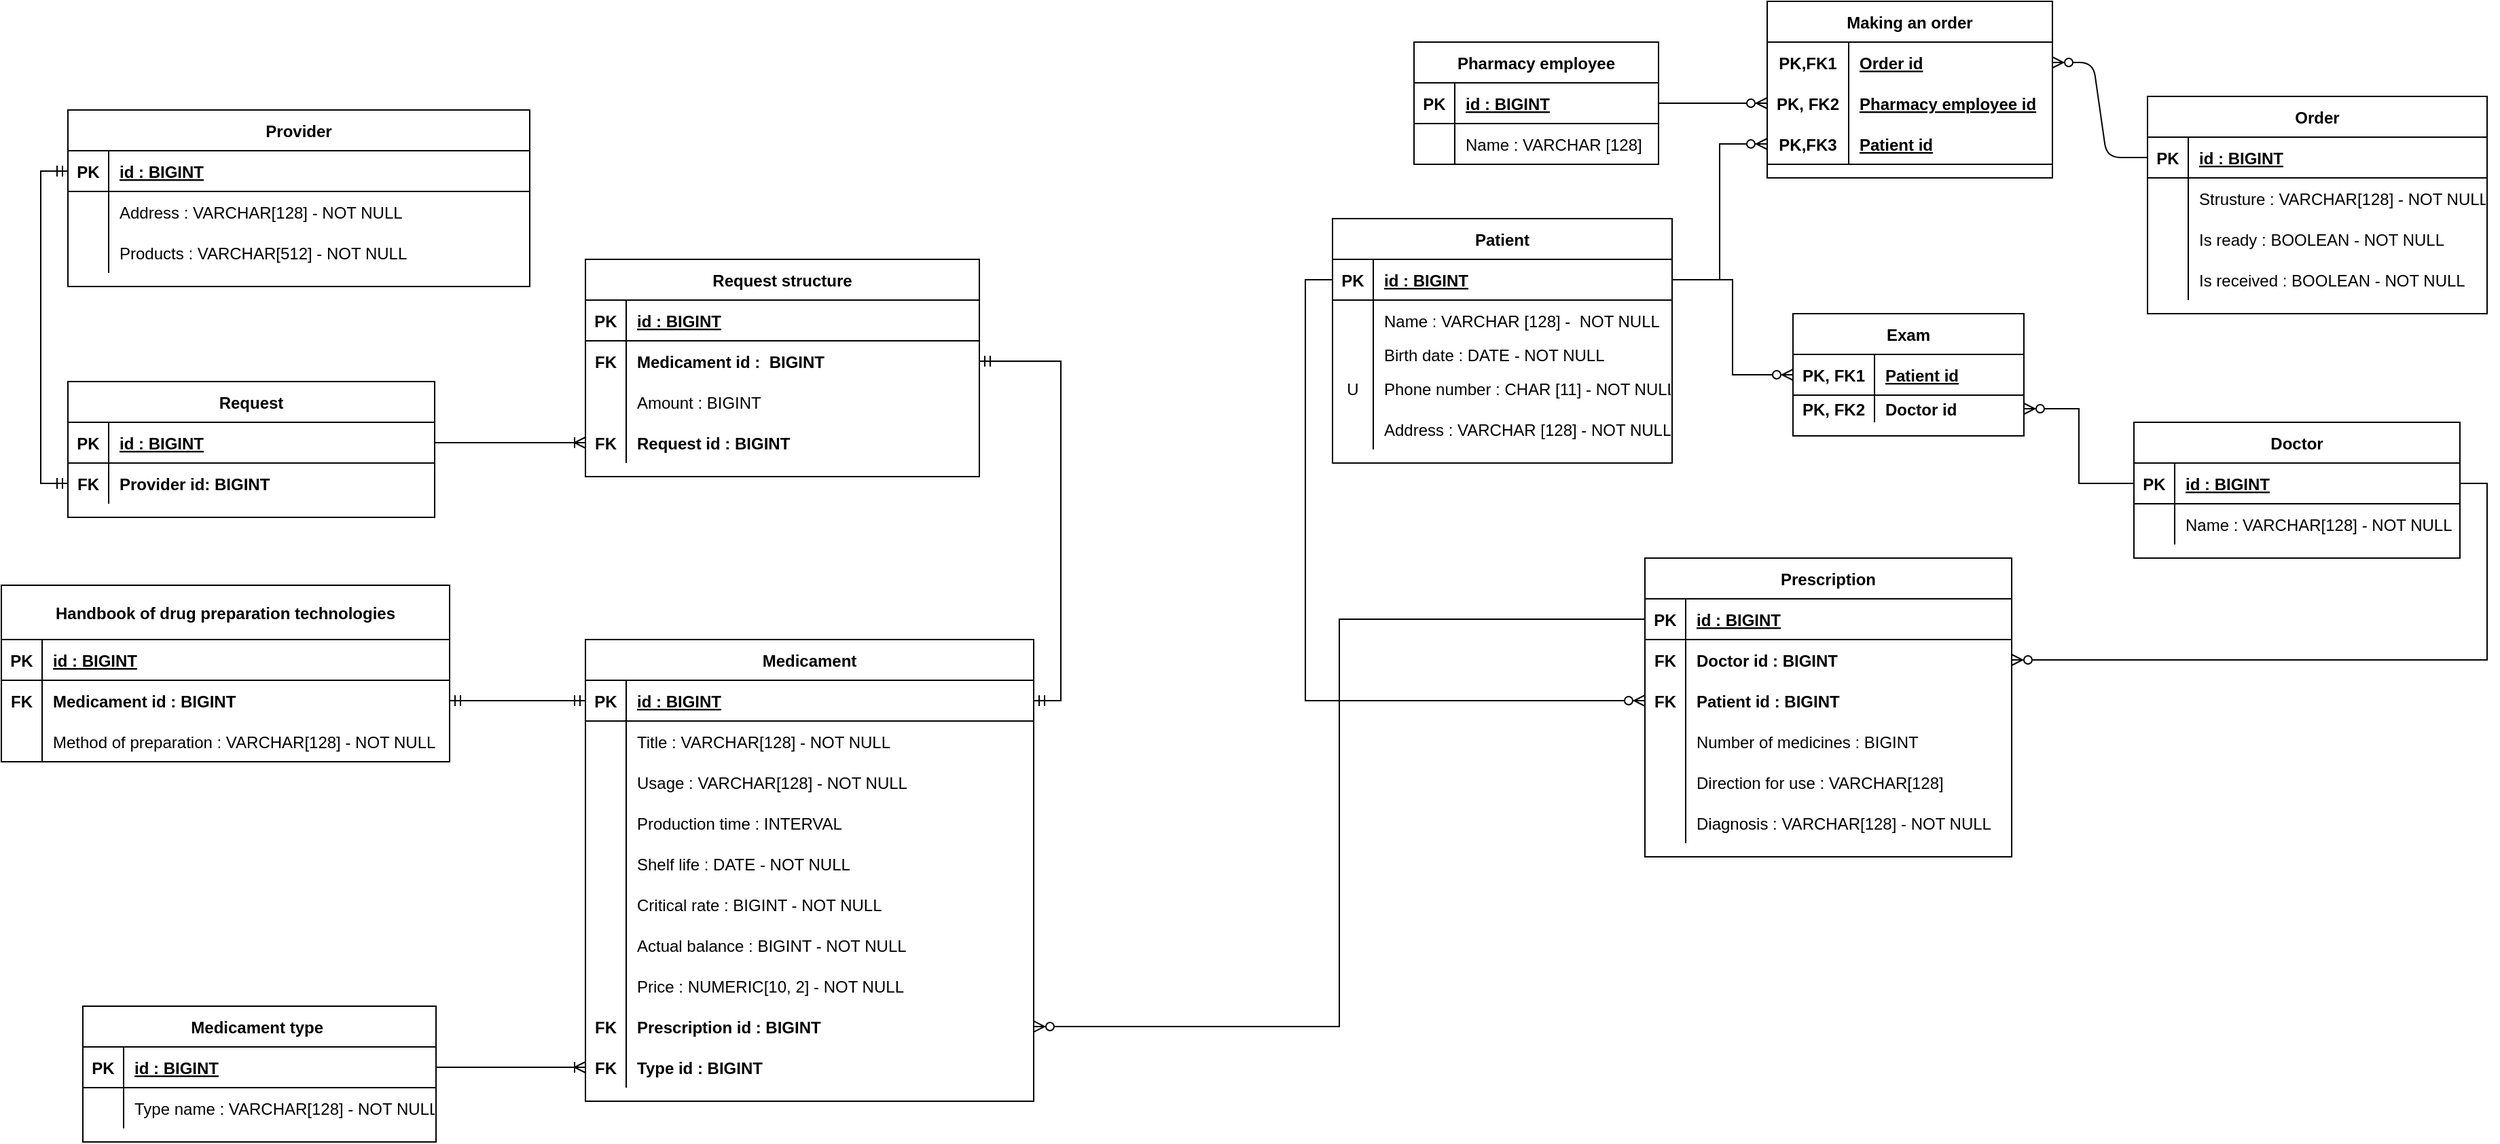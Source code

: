 <mxfile version="15.1.3" type="device"><diagram id="jLI8o6IImwoMZpY3DLrP" name="Страница 1"><mxGraphModel dx="2701" dy="936" grid="1" gridSize="10" guides="1" tooltips="1" connect="1" arrows="1" fold="1" page="1" pageScale="1" pageWidth="827" pageHeight="1169" math="0" shadow="0"><root><mxCell id="0"/><mxCell id="1" parent="0"/><mxCell id="kFXlt4oXs197krQ6ewmq-1" value="Order" style="shape=table;startSize=30;container=1;collapsible=1;childLayout=tableLayout;fixedRows=1;rowLines=0;fontStyle=1;align=center;resizeLast=1;" parent="1" vertex="1"><mxGeometry x="560" y="470" width="250" height="160" as="geometry"/></mxCell><mxCell id="kFXlt4oXs197krQ6ewmq-2" value="" style="shape=partialRectangle;collapsible=0;dropTarget=0;pointerEvents=0;fillColor=none;top=0;left=0;bottom=1;right=0;points=[[0,0.5],[1,0.5]];portConstraint=eastwest;" parent="kFXlt4oXs197krQ6ewmq-1" vertex="1"><mxGeometry y="30" width="250" height="30" as="geometry"/></mxCell><mxCell id="kFXlt4oXs197krQ6ewmq-3" value="PK" style="shape=partialRectangle;connectable=0;fillColor=none;top=0;left=0;bottom=0;right=0;fontStyle=1;overflow=hidden;" parent="kFXlt4oXs197krQ6ewmq-2" vertex="1"><mxGeometry width="30" height="30" as="geometry"/></mxCell><mxCell id="kFXlt4oXs197krQ6ewmq-4" value="id : BIGINT" style="shape=partialRectangle;connectable=0;fillColor=none;top=0;left=0;bottom=0;right=0;align=left;spacingLeft=6;fontStyle=5;overflow=hidden;" parent="kFXlt4oXs197krQ6ewmq-2" vertex="1"><mxGeometry x="30" width="220" height="30" as="geometry"/></mxCell><mxCell id="kFXlt4oXs197krQ6ewmq-5" value="" style="shape=partialRectangle;collapsible=0;dropTarget=0;pointerEvents=0;fillColor=none;top=0;left=0;bottom=0;right=0;points=[[0,0.5],[1,0.5]];portConstraint=eastwest;" parent="kFXlt4oXs197krQ6ewmq-1" vertex="1"><mxGeometry y="60" width="250" height="30" as="geometry"/></mxCell><mxCell id="kFXlt4oXs197krQ6ewmq-6" value="" style="shape=partialRectangle;connectable=0;fillColor=none;top=0;left=0;bottom=0;right=0;editable=1;overflow=hidden;" parent="kFXlt4oXs197krQ6ewmq-5" vertex="1"><mxGeometry width="30" height="30" as="geometry"/></mxCell><mxCell id="kFXlt4oXs197krQ6ewmq-7" value="Strusture : VARCHAR[128] - NOT NULL" style="shape=partialRectangle;connectable=0;fillColor=none;top=0;left=0;bottom=0;right=0;align=left;spacingLeft=6;overflow=hidden;" parent="kFXlt4oXs197krQ6ewmq-5" vertex="1"><mxGeometry x="30" width="220" height="30" as="geometry"/></mxCell><mxCell id="kFXlt4oXs197krQ6ewmq-8" value="" style="shape=partialRectangle;collapsible=0;dropTarget=0;pointerEvents=0;fillColor=none;top=0;left=0;bottom=0;right=0;points=[[0,0.5],[1,0.5]];portConstraint=eastwest;" parent="kFXlt4oXs197krQ6ewmq-1" vertex="1"><mxGeometry y="90" width="250" height="30" as="geometry"/></mxCell><mxCell id="kFXlt4oXs197krQ6ewmq-9" value="" style="shape=partialRectangle;connectable=0;fillColor=none;top=0;left=0;bottom=0;right=0;editable=1;overflow=hidden;" parent="kFXlt4oXs197krQ6ewmq-8" vertex="1"><mxGeometry width="30" height="30" as="geometry"/></mxCell><mxCell id="kFXlt4oXs197krQ6ewmq-10" value="Is ready : BOOLEAN - NOT NULL" style="shape=partialRectangle;connectable=0;fillColor=none;top=0;left=0;bottom=0;right=0;align=left;spacingLeft=6;overflow=hidden;" parent="kFXlt4oXs197krQ6ewmq-8" vertex="1"><mxGeometry x="30" width="220" height="30" as="geometry"/></mxCell><mxCell id="kFXlt4oXs197krQ6ewmq-11" value="" style="shape=partialRectangle;collapsible=0;dropTarget=0;pointerEvents=0;fillColor=none;top=0;left=0;bottom=0;right=0;points=[[0,0.5],[1,0.5]];portConstraint=eastwest;" parent="kFXlt4oXs197krQ6ewmq-1" vertex="1"><mxGeometry y="120" width="250" height="30" as="geometry"/></mxCell><mxCell id="kFXlt4oXs197krQ6ewmq-12" value="" style="shape=partialRectangle;connectable=0;fillColor=none;top=0;left=0;bottom=0;right=0;editable=1;overflow=hidden;" parent="kFXlt4oXs197krQ6ewmq-11" vertex="1"><mxGeometry width="30" height="30" as="geometry"/></mxCell><mxCell id="kFXlt4oXs197krQ6ewmq-13" value="Is received : BOOLEAN - NOT NULL" style="shape=partialRectangle;connectable=0;fillColor=none;top=0;left=0;bottom=0;right=0;align=left;spacingLeft=6;overflow=hidden;" parent="kFXlt4oXs197krQ6ewmq-11" vertex="1"><mxGeometry x="30" width="220" height="30" as="geometry"/></mxCell><mxCell id="kFXlt4oXs197krQ6ewmq-14" value="Patient" style="shape=table;startSize=30;container=1;collapsible=1;childLayout=tableLayout;fixedRows=1;rowLines=0;fontStyle=1;align=center;resizeLast=1;" parent="1" vertex="1"><mxGeometry x="-40" y="560" width="250" height="180" as="geometry"/></mxCell><mxCell id="kFXlt4oXs197krQ6ewmq-15" value="" style="shape=partialRectangle;collapsible=0;dropTarget=0;pointerEvents=0;fillColor=none;top=0;left=0;bottom=1;right=0;points=[[0,0.5],[1,0.5]];portConstraint=eastwest;" parent="kFXlt4oXs197krQ6ewmq-14" vertex="1"><mxGeometry y="30" width="250" height="30" as="geometry"/></mxCell><mxCell id="kFXlt4oXs197krQ6ewmq-16" value="PK" style="shape=partialRectangle;connectable=0;fillColor=none;top=0;left=0;bottom=0;right=0;fontStyle=1;overflow=hidden;" parent="kFXlt4oXs197krQ6ewmq-15" vertex="1"><mxGeometry width="30" height="30" as="geometry"/></mxCell><mxCell id="kFXlt4oXs197krQ6ewmq-17" value="id : BIGINT" style="shape=partialRectangle;connectable=0;fillColor=none;top=0;left=0;bottom=0;right=0;align=left;spacingLeft=6;fontStyle=5;overflow=hidden;" parent="kFXlt4oXs197krQ6ewmq-15" vertex="1"><mxGeometry x="30" width="220" height="30" as="geometry"/></mxCell><mxCell id="kFXlt4oXs197krQ6ewmq-18" value="" style="shape=partialRectangle;collapsible=0;dropTarget=0;pointerEvents=0;fillColor=none;top=0;left=0;bottom=0;right=0;points=[[0,0.5],[1,0.5]];portConstraint=eastwest;" parent="kFXlt4oXs197krQ6ewmq-14" vertex="1"><mxGeometry y="60" width="250" height="30" as="geometry"/></mxCell><mxCell id="kFXlt4oXs197krQ6ewmq-19" value="" style="shape=partialRectangle;connectable=0;fillColor=none;top=0;left=0;bottom=0;right=0;editable=1;overflow=hidden;" parent="kFXlt4oXs197krQ6ewmq-18" vertex="1"><mxGeometry width="30" height="30" as="geometry"/></mxCell><mxCell id="kFXlt4oXs197krQ6ewmq-20" value="Name : VARCHAR [128] -  NOT NULL" style="shape=partialRectangle;connectable=0;fillColor=none;top=0;left=0;bottom=0;right=0;align=left;spacingLeft=6;overflow=hidden;" parent="kFXlt4oXs197krQ6ewmq-18" vertex="1"><mxGeometry x="30" width="220" height="30" as="geometry"/></mxCell><mxCell id="kFXlt4oXs197krQ6ewmq-21" value="" style="shape=partialRectangle;collapsible=0;dropTarget=0;pointerEvents=0;fillColor=none;top=0;left=0;bottom=0;right=0;points=[[0,0.5],[1,0.5]];portConstraint=eastwest;" parent="kFXlt4oXs197krQ6ewmq-14" vertex="1"><mxGeometry y="90" width="250" height="20" as="geometry"/></mxCell><mxCell id="kFXlt4oXs197krQ6ewmq-22" value="" style="shape=partialRectangle;connectable=0;fillColor=none;top=0;left=0;bottom=0;right=0;editable=1;overflow=hidden;" parent="kFXlt4oXs197krQ6ewmq-21" vertex="1"><mxGeometry width="30" height="20" as="geometry"/></mxCell><mxCell id="kFXlt4oXs197krQ6ewmq-23" value="Birth date : DATE - NOT NULL" style="shape=partialRectangle;connectable=0;fillColor=none;top=0;left=0;bottom=0;right=0;align=left;spacingLeft=6;overflow=hidden;" parent="kFXlt4oXs197krQ6ewmq-21" vertex="1"><mxGeometry x="30" width="220" height="20" as="geometry"/></mxCell><mxCell id="kFXlt4oXs197krQ6ewmq-24" value="" style="shape=partialRectangle;collapsible=0;dropTarget=0;pointerEvents=0;fillColor=none;top=0;left=0;bottom=0;right=0;points=[[0,0.5],[1,0.5]];portConstraint=eastwest;" parent="kFXlt4oXs197krQ6ewmq-14" vertex="1"><mxGeometry y="110" width="250" height="30" as="geometry"/></mxCell><mxCell id="kFXlt4oXs197krQ6ewmq-25" value="U" style="shape=partialRectangle;connectable=0;fillColor=none;top=0;left=0;bottom=0;right=0;editable=1;overflow=hidden;" parent="kFXlt4oXs197krQ6ewmq-24" vertex="1"><mxGeometry width="30" height="30" as="geometry"/></mxCell><mxCell id="kFXlt4oXs197krQ6ewmq-26" value="Phone number : CHAR [11] - NOT NULL" style="shape=partialRectangle;connectable=0;fillColor=none;top=0;left=0;bottom=0;right=0;align=left;spacingLeft=6;overflow=hidden;" parent="kFXlt4oXs197krQ6ewmq-24" vertex="1"><mxGeometry x="30" width="220" height="30" as="geometry"/></mxCell><mxCell id="kFXlt4oXs197krQ6ewmq-40" value="" style="shape=partialRectangle;collapsible=0;dropTarget=0;pointerEvents=0;fillColor=none;top=0;left=0;bottom=0;right=0;points=[[0,0.5],[1,0.5]];portConstraint=eastwest;" parent="kFXlt4oXs197krQ6ewmq-14" vertex="1"><mxGeometry y="140" width="250" height="30" as="geometry"/></mxCell><mxCell id="kFXlt4oXs197krQ6ewmq-41" value="" style="shape=partialRectangle;connectable=0;fillColor=none;top=0;left=0;bottom=0;right=0;editable=1;overflow=hidden;" parent="kFXlt4oXs197krQ6ewmq-40" vertex="1"><mxGeometry width="30" height="30" as="geometry"/></mxCell><mxCell id="kFXlt4oXs197krQ6ewmq-42" value="Address : VARCHAR [128] - NOT NULL" style="shape=partialRectangle;connectable=0;fillColor=none;top=0;left=0;bottom=0;right=0;align=left;spacingLeft=6;overflow=hidden;" parent="kFXlt4oXs197krQ6ewmq-40" vertex="1"><mxGeometry x="30" width="220" height="30" as="geometry"/></mxCell><mxCell id="kFXlt4oXs197krQ6ewmq-27" value="Pharmacy employee" style="shape=table;startSize=30;container=1;collapsible=1;childLayout=tableLayout;fixedRows=1;rowLines=0;fontStyle=1;align=center;resizeLast=1;" parent="1" vertex="1"><mxGeometry x="20" y="430" width="180" height="90" as="geometry"/></mxCell><mxCell id="kFXlt4oXs197krQ6ewmq-28" value="" style="shape=partialRectangle;collapsible=0;dropTarget=0;pointerEvents=0;fillColor=none;top=0;left=0;bottom=1;right=0;points=[[0,0.5],[1,0.5]];portConstraint=eastwest;" parent="kFXlt4oXs197krQ6ewmq-27" vertex="1"><mxGeometry y="30" width="180" height="30" as="geometry"/></mxCell><mxCell id="kFXlt4oXs197krQ6ewmq-29" value="PK" style="shape=partialRectangle;connectable=0;fillColor=none;top=0;left=0;bottom=0;right=0;fontStyle=1;overflow=hidden;" parent="kFXlt4oXs197krQ6ewmq-28" vertex="1"><mxGeometry width="30" height="30" as="geometry"/></mxCell><mxCell id="kFXlt4oXs197krQ6ewmq-30" value="id : BIGINT" style="shape=partialRectangle;connectable=0;fillColor=none;top=0;left=0;bottom=0;right=0;align=left;spacingLeft=6;fontStyle=5;overflow=hidden;" parent="kFXlt4oXs197krQ6ewmq-28" vertex="1"><mxGeometry x="30" width="150" height="30" as="geometry"/></mxCell><mxCell id="kFXlt4oXs197krQ6ewmq-31" value="" style="shape=partialRectangle;collapsible=0;dropTarget=0;pointerEvents=0;fillColor=none;top=0;left=0;bottom=0;right=0;points=[[0,0.5],[1,0.5]];portConstraint=eastwest;" parent="kFXlt4oXs197krQ6ewmq-27" vertex="1"><mxGeometry y="60" width="180" height="30" as="geometry"/></mxCell><mxCell id="kFXlt4oXs197krQ6ewmq-32" value="" style="shape=partialRectangle;connectable=0;fillColor=none;top=0;left=0;bottom=0;right=0;editable=1;overflow=hidden;" parent="kFXlt4oXs197krQ6ewmq-31" vertex="1"><mxGeometry width="30" height="30" as="geometry"/></mxCell><mxCell id="kFXlt4oXs197krQ6ewmq-33" value="Name : VARCHAR [128]" style="shape=partialRectangle;connectable=0;fillColor=none;top=0;left=0;bottom=0;right=0;align=left;spacingLeft=6;overflow=hidden;" parent="kFXlt4oXs197krQ6ewmq-31" vertex="1"><mxGeometry x="30" width="150" height="30" as="geometry"/></mxCell><mxCell id="kFXlt4oXs197krQ6ewmq-54" value="Doctor" style="shape=table;startSize=30;container=1;collapsible=1;childLayout=tableLayout;fixedRows=1;rowLines=0;fontStyle=1;align=center;resizeLast=1;" parent="1" vertex="1"><mxGeometry x="550" y="710" width="240" height="100" as="geometry"/></mxCell><mxCell id="kFXlt4oXs197krQ6ewmq-55" value="" style="shape=partialRectangle;collapsible=0;dropTarget=0;pointerEvents=0;fillColor=none;top=0;left=0;bottom=1;right=0;points=[[0,0.5],[1,0.5]];portConstraint=eastwest;" parent="kFXlt4oXs197krQ6ewmq-54" vertex="1"><mxGeometry y="30" width="240" height="30" as="geometry"/></mxCell><mxCell id="kFXlt4oXs197krQ6ewmq-56" value="PK" style="shape=partialRectangle;connectable=0;fillColor=none;top=0;left=0;bottom=0;right=0;fontStyle=1;overflow=hidden;" parent="kFXlt4oXs197krQ6ewmq-55" vertex="1"><mxGeometry width="30" height="30" as="geometry"/></mxCell><mxCell id="kFXlt4oXs197krQ6ewmq-57" value="id : BIGINT" style="shape=partialRectangle;connectable=0;fillColor=none;top=0;left=0;bottom=0;right=0;align=left;spacingLeft=6;fontStyle=5;overflow=hidden;" parent="kFXlt4oXs197krQ6ewmq-55" vertex="1"><mxGeometry x="30" width="210" height="30" as="geometry"/></mxCell><mxCell id="kFXlt4oXs197krQ6ewmq-58" value="" style="shape=partialRectangle;collapsible=0;dropTarget=0;pointerEvents=0;fillColor=none;top=0;left=0;bottom=0;right=0;points=[[0,0.5],[1,0.5]];portConstraint=eastwest;" parent="kFXlt4oXs197krQ6ewmq-54" vertex="1"><mxGeometry y="60" width="240" height="30" as="geometry"/></mxCell><mxCell id="kFXlt4oXs197krQ6ewmq-59" value="" style="shape=partialRectangle;connectable=0;fillColor=none;top=0;left=0;bottom=0;right=0;editable=1;overflow=hidden;" parent="kFXlt4oXs197krQ6ewmq-58" vertex="1"><mxGeometry width="30" height="30" as="geometry"/></mxCell><mxCell id="kFXlt4oXs197krQ6ewmq-60" value="Name : VARCHAR[128] - NOT NULL" style="shape=partialRectangle;connectable=0;fillColor=none;top=0;left=0;bottom=0;right=0;align=left;spacingLeft=6;overflow=hidden;" parent="kFXlt4oXs197krQ6ewmq-58" vertex="1"><mxGeometry x="30" width="210" height="30" as="geometry"/></mxCell><mxCell id="kFXlt4oXs197krQ6ewmq-67" value="Making an order" style="shape=table;startSize=30;container=1;collapsible=1;childLayout=tableLayout;fixedRows=1;rowLines=0;fontStyle=1;align=center;resizeLast=1;" parent="1" vertex="1"><mxGeometry x="280" y="400" width="210" height="130" as="geometry"/></mxCell><mxCell id="kFXlt4oXs197krQ6ewmq-68" value="" style="shape=partialRectangle;collapsible=0;dropTarget=0;pointerEvents=0;fillColor=none;top=0;left=0;bottom=0;right=0;points=[[0,0.5],[1,0.5]];portConstraint=eastwest;" parent="kFXlt4oXs197krQ6ewmq-67" vertex="1"><mxGeometry y="30" width="210" height="30" as="geometry"/></mxCell><mxCell id="kFXlt4oXs197krQ6ewmq-69" value="PK,FK1" style="shape=partialRectangle;connectable=0;fillColor=none;top=0;left=0;bottom=0;right=0;fontStyle=1;overflow=hidden;" parent="kFXlt4oXs197krQ6ewmq-68" vertex="1"><mxGeometry width="60" height="30" as="geometry"/></mxCell><mxCell id="kFXlt4oXs197krQ6ewmq-70" value="Order id" style="shape=partialRectangle;connectable=0;fillColor=none;top=0;left=0;bottom=0;right=0;align=left;spacingLeft=6;fontStyle=5;overflow=hidden;" parent="kFXlt4oXs197krQ6ewmq-68" vertex="1"><mxGeometry x="60" width="150" height="30" as="geometry"/></mxCell><mxCell id="kFXlt4oXs197krQ6ewmq-74" value="" style="shape=partialRectangle;collapsible=0;dropTarget=0;pointerEvents=0;fillColor=none;top=0;left=0;bottom=0;right=0;points=[[0,0.5],[1,0.5]];portConstraint=eastwest;" parent="kFXlt4oXs197krQ6ewmq-67" vertex="1"><mxGeometry y="60" width="210" height="30" as="geometry"/></mxCell><mxCell id="kFXlt4oXs197krQ6ewmq-75" value="PK, FK2" style="shape=partialRectangle;connectable=0;fillColor=none;top=0;left=0;bottom=0;right=0;editable=1;overflow=hidden;fontStyle=1" parent="kFXlt4oXs197krQ6ewmq-74" vertex="1"><mxGeometry width="60" height="30" as="geometry"/></mxCell><mxCell id="kFXlt4oXs197krQ6ewmq-76" value="Pharmacy employee id" style="shape=partialRectangle;connectable=0;fillColor=none;top=0;left=0;bottom=0;right=0;align=left;spacingLeft=6;overflow=hidden;fontStyle=5" parent="kFXlt4oXs197krQ6ewmq-74" vertex="1"><mxGeometry x="60" width="150" height="30" as="geometry"/></mxCell><mxCell id="kFXlt4oXs197krQ6ewmq-71" value="" style="shape=partialRectangle;collapsible=0;dropTarget=0;pointerEvents=0;fillColor=none;top=0;left=0;bottom=1;right=0;points=[[0,0.5],[1,0.5]];portConstraint=eastwest;" parent="kFXlt4oXs197krQ6ewmq-67" vertex="1"><mxGeometry y="90" width="210" height="30" as="geometry"/></mxCell><mxCell id="kFXlt4oXs197krQ6ewmq-72" value="PK,FK3" style="shape=partialRectangle;connectable=0;fillColor=none;top=0;left=0;bottom=0;right=0;fontStyle=1;overflow=hidden;" parent="kFXlt4oXs197krQ6ewmq-71" vertex="1"><mxGeometry width="60" height="30" as="geometry"/></mxCell><mxCell id="kFXlt4oXs197krQ6ewmq-73" value="Patient id" style="shape=partialRectangle;connectable=0;fillColor=none;top=0;left=0;bottom=0;right=0;align=left;spacingLeft=6;fontStyle=5;overflow=hidden;" parent="kFXlt4oXs197krQ6ewmq-71" vertex="1"><mxGeometry x="60" width="150" height="30" as="geometry"/></mxCell><mxCell id="kFXlt4oXs197krQ6ewmq-80" value="" style="edgeStyle=entityRelationEdgeStyle;fontSize=12;html=1;endArrow=ERzeroToMany;endFill=1;exitX=0;exitY=0.5;exitDx=0;exitDy=0;entryX=1;entryY=0.5;entryDx=0;entryDy=0;" parent="1" source="kFXlt4oXs197krQ6ewmq-2" target="kFXlt4oXs197krQ6ewmq-68" edge="1"><mxGeometry width="100" height="100" relative="1" as="geometry"><mxPoint x="410" y="490" as="sourcePoint"/><mxPoint x="510" y="390" as="targetPoint"/></mxGeometry></mxCell><mxCell id="kFXlt4oXs197krQ6ewmq-82" style="edgeStyle=orthogonalEdgeStyle;rounded=0;orthogonalLoop=1;jettySize=auto;html=1;exitX=1;exitY=0.5;exitDx=0;exitDy=0;entryX=0;entryY=0.5;entryDx=0;entryDy=0;endArrow=ERzeroToMany;endFill=1;" parent="1" source="kFXlt4oXs197krQ6ewmq-28" target="kFXlt4oXs197krQ6ewmq-74" edge="1"><mxGeometry relative="1" as="geometry"/></mxCell><mxCell id="kFXlt4oXs197krQ6ewmq-83" style="edgeStyle=orthogonalEdgeStyle;rounded=0;orthogonalLoop=1;jettySize=auto;html=1;exitX=1;exitY=0.5;exitDx=0;exitDy=0;entryX=0;entryY=0.5;entryDx=0;entryDy=0;endArrow=ERzeroToMany;endFill=1;" parent="1" source="kFXlt4oXs197krQ6ewmq-15" target="kFXlt4oXs197krQ6ewmq-71" edge="1"><mxGeometry relative="1" as="geometry"/></mxCell><mxCell id="kFXlt4oXs197krQ6ewmq-84" value="Prescription" style="shape=table;startSize=30;container=1;collapsible=1;childLayout=tableLayout;fixedRows=1;rowLines=0;fontStyle=1;align=center;resizeLast=1;" parent="1" vertex="1"><mxGeometry x="190" y="810" width="270" height="220.0" as="geometry"/></mxCell><mxCell id="kFXlt4oXs197krQ6ewmq-85" value="" style="shape=partialRectangle;collapsible=0;dropTarget=0;pointerEvents=0;fillColor=none;top=0;left=0;bottom=1;right=0;points=[[0,0.5],[1,0.5]];portConstraint=eastwest;" parent="kFXlt4oXs197krQ6ewmq-84" vertex="1"><mxGeometry y="30" width="270" height="30" as="geometry"/></mxCell><mxCell id="kFXlt4oXs197krQ6ewmq-86" value="PK" style="shape=partialRectangle;connectable=0;fillColor=none;top=0;left=0;bottom=0;right=0;fontStyle=1;overflow=hidden;" parent="kFXlt4oXs197krQ6ewmq-85" vertex="1"><mxGeometry width="30" height="30" as="geometry"/></mxCell><mxCell id="kFXlt4oXs197krQ6ewmq-87" value="id : BIGINT" style="shape=partialRectangle;connectable=0;fillColor=none;top=0;left=0;bottom=0;right=0;align=left;spacingLeft=6;fontStyle=5;overflow=hidden;" parent="kFXlt4oXs197krQ6ewmq-85" vertex="1"><mxGeometry x="30" width="240" height="30" as="geometry"/></mxCell><mxCell id="kFXlt4oXs197krQ6ewmq-88" value="" style="shape=partialRectangle;collapsible=0;dropTarget=0;pointerEvents=0;fillColor=none;top=0;left=0;bottom=0;right=0;points=[[0,0.5],[1,0.5]];portConstraint=eastwest;" parent="kFXlt4oXs197krQ6ewmq-84" vertex="1"><mxGeometry y="60" width="270" height="30" as="geometry"/></mxCell><mxCell id="kFXlt4oXs197krQ6ewmq-89" value="FK" style="shape=partialRectangle;connectable=0;fillColor=none;top=0;left=0;bottom=0;right=0;editable=1;overflow=hidden;fontStyle=1" parent="kFXlt4oXs197krQ6ewmq-88" vertex="1"><mxGeometry width="30" height="30" as="geometry"/></mxCell><mxCell id="kFXlt4oXs197krQ6ewmq-90" value="Doctor id : BIGINT" style="shape=partialRectangle;connectable=0;fillColor=none;top=0;left=0;bottom=0;right=0;align=left;spacingLeft=6;overflow=hidden;fontStyle=1" parent="kFXlt4oXs197krQ6ewmq-88" vertex="1"><mxGeometry x="30" width="240" height="30" as="geometry"/></mxCell><mxCell id="kFXlt4oXs197krQ6ewmq-97" value="" style="shape=partialRectangle;collapsible=0;dropTarget=0;pointerEvents=0;fillColor=none;top=0;left=0;bottom=0;right=0;points=[[0,0.5],[1,0.5]];portConstraint=eastwest;" parent="kFXlt4oXs197krQ6ewmq-84" vertex="1"><mxGeometry y="90" width="270" height="30" as="geometry"/></mxCell><mxCell id="kFXlt4oXs197krQ6ewmq-98" value="FK" style="shape=partialRectangle;connectable=0;fillColor=none;top=0;left=0;bottom=0;right=0;editable=1;overflow=hidden;fontStyle=1" parent="kFXlt4oXs197krQ6ewmq-97" vertex="1"><mxGeometry width="30" height="30" as="geometry"/></mxCell><mxCell id="kFXlt4oXs197krQ6ewmq-99" value="Patient id : BIGINT" style="shape=partialRectangle;connectable=0;fillColor=none;top=0;left=0;bottom=0;right=0;align=left;spacingLeft=6;overflow=hidden;fontStyle=1" parent="kFXlt4oXs197krQ6ewmq-97" vertex="1"><mxGeometry x="30" width="240" height="30" as="geometry"/></mxCell><mxCell id="kFXlt4oXs197krQ6ewmq-91" value="" style="shape=partialRectangle;collapsible=0;dropTarget=0;pointerEvents=0;fillColor=none;top=0;left=0;bottom=0;right=0;points=[[0,0.5],[1,0.5]];portConstraint=eastwest;" parent="kFXlt4oXs197krQ6ewmq-84" vertex="1"><mxGeometry y="120" width="270" height="30" as="geometry"/></mxCell><mxCell id="kFXlt4oXs197krQ6ewmq-92" value="" style="shape=partialRectangle;connectable=0;fillColor=none;top=0;left=0;bottom=0;right=0;editable=1;overflow=hidden;" parent="kFXlt4oXs197krQ6ewmq-91" vertex="1"><mxGeometry width="30" height="30" as="geometry"/></mxCell><mxCell id="kFXlt4oXs197krQ6ewmq-93" value="Number of medicines : BIGINT" style="shape=partialRectangle;connectable=0;fillColor=none;top=0;left=0;bottom=0;right=0;align=left;spacingLeft=6;overflow=hidden;" parent="kFXlt4oXs197krQ6ewmq-91" vertex="1"><mxGeometry x="30" width="240" height="30" as="geometry"/></mxCell><mxCell id="kFXlt4oXs197krQ6ewmq-94" value="" style="shape=partialRectangle;collapsible=0;dropTarget=0;pointerEvents=0;fillColor=none;top=0;left=0;bottom=0;right=0;points=[[0,0.5],[1,0.5]];portConstraint=eastwest;" parent="kFXlt4oXs197krQ6ewmq-84" vertex="1"><mxGeometry y="150" width="270" height="30" as="geometry"/></mxCell><mxCell id="kFXlt4oXs197krQ6ewmq-95" value="" style="shape=partialRectangle;connectable=0;fillColor=none;top=0;left=0;bottom=0;right=0;editable=1;overflow=hidden;" parent="kFXlt4oXs197krQ6ewmq-94" vertex="1"><mxGeometry width="30" height="30" as="geometry"/></mxCell><mxCell id="kFXlt4oXs197krQ6ewmq-96" value="Direction for use : VARCHAR[128]" style="shape=partialRectangle;connectable=0;fillColor=none;top=0;left=0;bottom=0;right=0;align=left;spacingLeft=6;overflow=hidden;" parent="kFXlt4oXs197krQ6ewmq-94" vertex="1"><mxGeometry x="30" width="240" height="30" as="geometry"/></mxCell><mxCell id="kFXlt4oXs197krQ6ewmq-100" value="" style="shape=partialRectangle;collapsible=0;dropTarget=0;pointerEvents=0;fillColor=none;top=0;left=0;bottom=0;right=0;points=[[0,0.5],[1,0.5]];portConstraint=eastwest;" parent="kFXlt4oXs197krQ6ewmq-84" vertex="1"><mxGeometry y="180" width="270" height="30" as="geometry"/></mxCell><mxCell id="kFXlt4oXs197krQ6ewmq-101" value="" style="shape=partialRectangle;connectable=0;fillColor=none;top=0;left=0;bottom=0;right=0;editable=1;overflow=hidden;" parent="kFXlt4oXs197krQ6ewmq-100" vertex="1"><mxGeometry width="30" height="30" as="geometry"/></mxCell><mxCell id="kFXlt4oXs197krQ6ewmq-102" value="Diagnosis : VARCHAR[128] - NOT NULL" style="shape=partialRectangle;connectable=0;fillColor=none;top=0;left=0;bottom=0;right=0;align=left;spacingLeft=6;overflow=hidden;" parent="kFXlt4oXs197krQ6ewmq-100" vertex="1"><mxGeometry x="30" width="240" height="30" as="geometry"/></mxCell><mxCell id="kFXlt4oXs197krQ6ewmq-104" style="edgeStyle=orthogonalEdgeStyle;rounded=0;orthogonalLoop=1;jettySize=auto;html=1;exitX=1;exitY=0.5;exitDx=0;exitDy=0;entryX=1;entryY=0.5;entryDx=0;entryDy=0;endArrow=ERzeroToMany;endFill=1;" parent="1" source="kFXlt4oXs197krQ6ewmq-55" target="kFXlt4oXs197krQ6ewmq-88" edge="1"><mxGeometry relative="1" as="geometry"/></mxCell><mxCell id="kFXlt4oXs197krQ6ewmq-105" style="edgeStyle=orthogonalEdgeStyle;rounded=0;orthogonalLoop=1;jettySize=auto;html=1;exitX=0;exitY=0.5;exitDx=0;exitDy=0;entryX=0;entryY=0.5;entryDx=0;entryDy=0;endArrow=ERzeroToMany;endFill=1;" parent="1" source="kFXlt4oXs197krQ6ewmq-15" target="kFXlt4oXs197krQ6ewmq-97" edge="1"><mxGeometry relative="1" as="geometry"/></mxCell><mxCell id="kFXlt4oXs197krQ6ewmq-106" value="Exam" style="shape=table;startSize=30;container=1;collapsible=1;childLayout=tableLayout;fixedRows=1;rowLines=0;fontStyle=1;align=center;resizeLast=1;" parent="1" vertex="1"><mxGeometry x="299" y="630" width="170" height="90" as="geometry"/></mxCell><mxCell id="kFXlt4oXs197krQ6ewmq-107" value="" style="shape=partialRectangle;collapsible=0;dropTarget=0;pointerEvents=0;fillColor=none;top=0;left=0;bottom=1;right=0;points=[[0,0.5],[1,0.5]];portConstraint=eastwest;" parent="kFXlt4oXs197krQ6ewmq-106" vertex="1"><mxGeometry y="30" width="170" height="30" as="geometry"/></mxCell><mxCell id="kFXlt4oXs197krQ6ewmq-108" value="PK, FK1" style="shape=partialRectangle;connectable=0;fillColor=none;top=0;left=0;bottom=0;right=0;fontStyle=1;overflow=hidden;" parent="kFXlt4oXs197krQ6ewmq-107" vertex="1"><mxGeometry width="60" height="30" as="geometry"/></mxCell><mxCell id="kFXlt4oXs197krQ6ewmq-109" value="Patient id" style="shape=partialRectangle;connectable=0;fillColor=none;top=0;left=0;bottom=0;right=0;align=left;spacingLeft=6;fontStyle=5;overflow=hidden;" parent="kFXlt4oXs197krQ6ewmq-107" vertex="1"><mxGeometry x="60" width="110" height="30" as="geometry"/></mxCell><mxCell id="kFXlt4oXs197krQ6ewmq-110" value="" style="shape=partialRectangle;collapsible=0;dropTarget=0;pointerEvents=0;fillColor=none;top=0;left=0;bottom=0;right=0;points=[[0,0.5],[1,0.5]];portConstraint=eastwest;fontStyle=1" parent="kFXlt4oXs197krQ6ewmq-106" vertex="1"><mxGeometry y="60" width="170" height="20" as="geometry"/></mxCell><mxCell id="kFXlt4oXs197krQ6ewmq-111" value="PK, FK2" style="shape=partialRectangle;connectable=0;fillColor=none;top=0;left=0;bottom=0;right=0;editable=1;overflow=hidden;fontStyle=1" parent="kFXlt4oXs197krQ6ewmq-110" vertex="1"><mxGeometry width="60" height="20" as="geometry"/></mxCell><mxCell id="kFXlt4oXs197krQ6ewmq-112" value="Doctor id" style="shape=partialRectangle;connectable=0;fillColor=none;top=0;left=0;bottom=0;right=0;align=left;spacingLeft=6;overflow=hidden;fontStyle=1" parent="kFXlt4oXs197krQ6ewmq-110" vertex="1"><mxGeometry x="60" width="110" height="20" as="geometry"/></mxCell><mxCell id="kFXlt4oXs197krQ6ewmq-120" style="edgeStyle=orthogonalEdgeStyle;rounded=0;orthogonalLoop=1;jettySize=auto;html=1;exitX=1;exitY=0.5;exitDx=0;exitDy=0;entryX=0;entryY=0.5;entryDx=0;entryDy=0;endArrow=ERzeroToMany;endFill=1;" parent="1" source="kFXlt4oXs197krQ6ewmq-15" target="kFXlt4oXs197krQ6ewmq-107" edge="1"><mxGeometry relative="1" as="geometry"/></mxCell><mxCell id="kFXlt4oXs197krQ6ewmq-121" style="edgeStyle=orthogonalEdgeStyle;rounded=0;orthogonalLoop=1;jettySize=auto;html=1;exitX=0;exitY=0.5;exitDx=0;exitDy=0;entryX=1;entryY=0.5;entryDx=0;entryDy=0;endArrow=ERzeroToMany;endFill=1;" parent="1" source="kFXlt4oXs197krQ6ewmq-55" target="kFXlt4oXs197krQ6ewmq-110" edge="1"><mxGeometry relative="1" as="geometry"/></mxCell><mxCell id="kFXlt4oXs197krQ6ewmq-126" value="Request structure" style="shape=table;startSize=30;container=1;collapsible=1;childLayout=tableLayout;fixedRows=1;rowLines=0;fontStyle=1;align=center;resizeLast=1;" parent="1" vertex="1"><mxGeometry x="-590" y="590" width="290" height="160" as="geometry"/></mxCell><mxCell id="kFXlt4oXs197krQ6ewmq-127" value="" style="shape=partialRectangle;collapsible=0;dropTarget=0;pointerEvents=0;fillColor=none;top=0;left=0;bottom=1;right=0;points=[[0,0.5],[1,0.5]];portConstraint=eastwest;" parent="kFXlt4oXs197krQ6ewmq-126" vertex="1"><mxGeometry y="30" width="290" height="30" as="geometry"/></mxCell><mxCell id="kFXlt4oXs197krQ6ewmq-128" value="PK" style="shape=partialRectangle;connectable=0;fillColor=none;top=0;left=0;bottom=0;right=0;fontStyle=1;overflow=hidden;" parent="kFXlt4oXs197krQ6ewmq-127" vertex="1"><mxGeometry width="30" height="30" as="geometry"/></mxCell><mxCell id="kFXlt4oXs197krQ6ewmq-129" value="id : BIGINT" style="shape=partialRectangle;connectable=0;fillColor=none;top=0;left=0;bottom=0;right=0;align=left;spacingLeft=6;fontStyle=5;overflow=hidden;" parent="kFXlt4oXs197krQ6ewmq-127" vertex="1"><mxGeometry x="30" width="260" height="30" as="geometry"/></mxCell><mxCell id="kFXlt4oXs197krQ6ewmq-192" value="" style="shape=partialRectangle;collapsible=0;dropTarget=0;pointerEvents=0;fillColor=none;top=0;left=0;bottom=0;right=0;points=[[0,0.5],[1,0.5]];portConstraint=eastwest;" parent="kFXlt4oXs197krQ6ewmq-126" vertex="1"><mxGeometry y="60" width="290" height="30" as="geometry"/></mxCell><mxCell id="kFXlt4oXs197krQ6ewmq-193" value="FK" style="shape=partialRectangle;connectable=0;fillColor=none;top=0;left=0;bottom=0;right=0;fontStyle=1;overflow=hidden;" parent="kFXlt4oXs197krQ6ewmq-192" vertex="1"><mxGeometry width="30" height="30" as="geometry"/></mxCell><mxCell id="kFXlt4oXs197krQ6ewmq-194" value="Medicament id :  BIGINT" style="shape=partialRectangle;connectable=0;fillColor=none;top=0;left=0;bottom=0;right=0;align=left;spacingLeft=6;fontStyle=1;overflow=hidden;" parent="kFXlt4oXs197krQ6ewmq-192" vertex="1"><mxGeometry x="30" width="260" height="30" as="geometry"/></mxCell><mxCell id="kFXlt4oXs197krQ6ewmq-247" value="" style="shape=partialRectangle;collapsible=0;dropTarget=0;pointerEvents=0;fillColor=none;top=0;left=0;bottom=0;right=0;points=[[0,0.5],[1,0.5]];portConstraint=eastwest;" parent="kFXlt4oXs197krQ6ewmq-126" vertex="1"><mxGeometry y="90" width="290" height="30" as="geometry"/></mxCell><mxCell id="kFXlt4oXs197krQ6ewmq-248" value="" style="shape=partialRectangle;connectable=0;fillColor=none;top=0;left=0;bottom=0;right=0;editable=1;overflow=hidden;" parent="kFXlt4oXs197krQ6ewmq-247" vertex="1"><mxGeometry width="30" height="30" as="geometry"/></mxCell><mxCell id="kFXlt4oXs197krQ6ewmq-249" value="Amount : BIGINT " style="shape=partialRectangle;connectable=0;fillColor=none;top=0;left=0;bottom=0;right=0;align=left;spacingLeft=6;overflow=hidden;" parent="kFXlt4oXs197krQ6ewmq-247" vertex="1"><mxGeometry x="30" width="260" height="30" as="geometry"/></mxCell><mxCell id="kFXlt4oXs197krQ6ewmq-215" value="" style="shape=partialRectangle;collapsible=0;dropTarget=0;pointerEvents=0;fillColor=none;top=0;left=0;bottom=0;right=0;points=[[0,0.5],[1,0.5]];portConstraint=eastwest;" parent="kFXlt4oXs197krQ6ewmq-126" vertex="1"><mxGeometry y="120" width="290" height="30" as="geometry"/></mxCell><mxCell id="kFXlt4oXs197krQ6ewmq-216" value="FK" style="shape=partialRectangle;connectable=0;fillColor=none;top=0;left=0;bottom=0;right=0;editable=1;overflow=hidden;fontStyle=1" parent="kFXlt4oXs197krQ6ewmq-215" vertex="1"><mxGeometry width="30" height="30" as="geometry"/></mxCell><mxCell id="kFXlt4oXs197krQ6ewmq-217" value="Request id : BIGINT" style="shape=partialRectangle;connectable=0;fillColor=none;top=0;left=0;bottom=0;right=0;align=left;spacingLeft=6;overflow=hidden;fontStyle=1" parent="kFXlt4oXs197krQ6ewmq-215" vertex="1"><mxGeometry x="30" width="260" height="30" as="geometry"/></mxCell><mxCell id="kFXlt4oXs197krQ6ewmq-139" value="Medicament" style="shape=table;startSize=30;container=1;collapsible=1;childLayout=tableLayout;fixedRows=1;rowLines=0;fontStyle=1;align=center;resizeLast=1;" parent="1" vertex="1"><mxGeometry x="-590" y="870" width="330" height="340" as="geometry"/></mxCell><mxCell id="kFXlt4oXs197krQ6ewmq-140" value="" style="shape=partialRectangle;collapsible=0;dropTarget=0;pointerEvents=0;fillColor=none;top=0;left=0;bottom=1;right=0;points=[[0,0.5],[1,0.5]];portConstraint=eastwest;" parent="kFXlt4oXs197krQ6ewmq-139" vertex="1"><mxGeometry y="30" width="330" height="30" as="geometry"/></mxCell><mxCell id="kFXlt4oXs197krQ6ewmq-141" value="PK" style="shape=partialRectangle;connectable=0;fillColor=none;top=0;left=0;bottom=0;right=0;fontStyle=1;overflow=hidden;" parent="kFXlt4oXs197krQ6ewmq-140" vertex="1"><mxGeometry width="30" height="30" as="geometry"/></mxCell><mxCell id="kFXlt4oXs197krQ6ewmq-142" value="id : BIGINT" style="shape=partialRectangle;connectable=0;fillColor=none;top=0;left=0;bottom=0;right=0;align=left;spacingLeft=6;fontStyle=5;overflow=hidden;" parent="kFXlt4oXs197krQ6ewmq-140" vertex="1"><mxGeometry x="30" width="300" height="30" as="geometry"/></mxCell><mxCell id="kFXlt4oXs197krQ6ewmq-143" value="" style="shape=partialRectangle;collapsible=0;dropTarget=0;pointerEvents=0;fillColor=none;top=0;left=0;bottom=0;right=0;points=[[0,0.5],[1,0.5]];portConstraint=eastwest;" parent="kFXlt4oXs197krQ6ewmq-139" vertex="1"><mxGeometry y="60" width="330" height="30" as="geometry"/></mxCell><mxCell id="kFXlt4oXs197krQ6ewmq-144" value="" style="shape=partialRectangle;connectable=0;fillColor=none;top=0;left=0;bottom=0;right=0;editable=1;overflow=hidden;" parent="kFXlt4oXs197krQ6ewmq-143" vertex="1"><mxGeometry width="30" height="30" as="geometry"/></mxCell><mxCell id="kFXlt4oXs197krQ6ewmq-145" value="Title : VARCHAR[128] - NOT NULL" style="shape=partialRectangle;connectable=0;fillColor=none;top=0;left=0;bottom=0;right=0;align=left;spacingLeft=6;overflow=hidden;" parent="kFXlt4oXs197krQ6ewmq-143" vertex="1"><mxGeometry x="30" width="300" height="30" as="geometry"/></mxCell><mxCell id="kFXlt4oXs197krQ6ewmq-146" value="" style="shape=partialRectangle;collapsible=0;dropTarget=0;pointerEvents=0;fillColor=none;top=0;left=0;bottom=0;right=0;points=[[0,0.5],[1,0.5]];portConstraint=eastwest;" parent="kFXlt4oXs197krQ6ewmq-139" vertex="1"><mxGeometry y="90" width="330" height="30" as="geometry"/></mxCell><mxCell id="kFXlt4oXs197krQ6ewmq-147" value="" style="shape=partialRectangle;connectable=0;fillColor=none;top=0;left=0;bottom=0;right=0;editable=1;overflow=hidden;" parent="kFXlt4oXs197krQ6ewmq-146" vertex="1"><mxGeometry width="30" height="30" as="geometry"/></mxCell><mxCell id="kFXlt4oXs197krQ6ewmq-148" value="Usage : VARCHAR[128] - NOT NULL" style="shape=partialRectangle;connectable=0;fillColor=none;top=0;left=0;bottom=0;right=0;align=left;spacingLeft=6;overflow=hidden;" parent="kFXlt4oXs197krQ6ewmq-146" vertex="1"><mxGeometry x="30" width="300" height="30" as="geometry"/></mxCell><mxCell id="kFXlt4oXs197krQ6ewmq-149" value="" style="shape=partialRectangle;collapsible=0;dropTarget=0;pointerEvents=0;fillColor=none;top=0;left=0;bottom=0;right=0;points=[[0,0.5],[1,0.5]];portConstraint=eastwest;" parent="kFXlt4oXs197krQ6ewmq-139" vertex="1"><mxGeometry y="120" width="330" height="30" as="geometry"/></mxCell><mxCell id="kFXlt4oXs197krQ6ewmq-150" value="" style="shape=partialRectangle;connectable=0;fillColor=none;top=0;left=0;bottom=0;right=0;editable=1;overflow=hidden;" parent="kFXlt4oXs197krQ6ewmq-149" vertex="1"><mxGeometry width="30" height="30" as="geometry"/></mxCell><mxCell id="kFXlt4oXs197krQ6ewmq-151" value="Production time : INTERVAL" style="shape=partialRectangle;connectable=0;fillColor=none;top=0;left=0;bottom=0;right=0;align=left;spacingLeft=6;overflow=hidden;" parent="kFXlt4oXs197krQ6ewmq-149" vertex="1"><mxGeometry x="30" width="300" height="30" as="geometry"/></mxCell><mxCell id="kFXlt4oXs197krQ6ewmq-152" value="" style="shape=partialRectangle;collapsible=0;dropTarget=0;pointerEvents=0;fillColor=none;top=0;left=0;bottom=0;right=0;points=[[0,0.5],[1,0.5]];portConstraint=eastwest;" parent="kFXlt4oXs197krQ6ewmq-139" vertex="1"><mxGeometry y="150" width="330" height="30" as="geometry"/></mxCell><mxCell id="kFXlt4oXs197krQ6ewmq-153" value="" style="shape=partialRectangle;connectable=0;fillColor=none;top=0;left=0;bottom=0;right=0;editable=1;overflow=hidden;" parent="kFXlt4oXs197krQ6ewmq-152" vertex="1"><mxGeometry width="30" height="30" as="geometry"/></mxCell><mxCell id="kFXlt4oXs197krQ6ewmq-154" value="Shelf life : DATE - NOT NULL" style="shape=partialRectangle;connectable=0;fillColor=none;top=0;left=0;bottom=0;right=0;align=left;spacingLeft=6;overflow=hidden;" parent="kFXlt4oXs197krQ6ewmq-152" vertex="1"><mxGeometry x="30" width="300" height="30" as="geometry"/></mxCell><mxCell id="kFXlt4oXs197krQ6ewmq-130" value="" style="shape=partialRectangle;collapsible=0;dropTarget=0;pointerEvents=0;fillColor=none;top=0;left=0;bottom=0;right=0;points=[[0,0.5],[1,0.5]];portConstraint=eastwest;" parent="kFXlt4oXs197krQ6ewmq-139" vertex="1"><mxGeometry y="180" width="330" height="30" as="geometry"/></mxCell><mxCell id="kFXlt4oXs197krQ6ewmq-131" value="" style="shape=partialRectangle;connectable=0;fillColor=none;top=0;left=0;bottom=0;right=0;editable=1;overflow=hidden;" parent="kFXlt4oXs197krQ6ewmq-130" vertex="1"><mxGeometry width="30" height="30" as="geometry"/></mxCell><mxCell id="kFXlt4oXs197krQ6ewmq-132" value="Critical rate : BIGINT - NOT NULL" style="shape=partialRectangle;connectable=0;fillColor=none;top=0;left=0;bottom=0;right=0;align=left;spacingLeft=6;overflow=hidden;" parent="kFXlt4oXs197krQ6ewmq-130" vertex="1"><mxGeometry x="30" width="300" height="30" as="geometry"/></mxCell><mxCell id="kFXlt4oXs197krQ6ewmq-133" value="" style="shape=partialRectangle;collapsible=0;dropTarget=0;pointerEvents=0;fillColor=none;top=0;left=0;bottom=0;right=0;points=[[0,0.5],[1,0.5]];portConstraint=eastwest;" parent="kFXlt4oXs197krQ6ewmq-139" vertex="1"><mxGeometry y="210" width="330" height="30" as="geometry"/></mxCell><mxCell id="kFXlt4oXs197krQ6ewmq-134" value="" style="shape=partialRectangle;connectable=0;fillColor=none;top=0;left=0;bottom=0;right=0;editable=1;overflow=hidden;" parent="kFXlt4oXs197krQ6ewmq-133" vertex="1"><mxGeometry width="30" height="30" as="geometry"/></mxCell><mxCell id="kFXlt4oXs197krQ6ewmq-135" value="Actual balance : BIGINT - NOT NULL" style="shape=partialRectangle;connectable=0;fillColor=none;top=0;left=0;bottom=0;right=0;align=left;spacingLeft=6;overflow=hidden;" parent="kFXlt4oXs197krQ6ewmq-133" vertex="1"><mxGeometry x="30" width="300" height="30" as="geometry"/></mxCell><mxCell id="kFXlt4oXs197krQ6ewmq-136" value="" style="shape=partialRectangle;collapsible=0;dropTarget=0;pointerEvents=0;fillColor=none;top=0;left=0;bottom=0;right=0;points=[[0,0.5],[1,0.5]];portConstraint=eastwest;" parent="kFXlt4oXs197krQ6ewmq-139" vertex="1"><mxGeometry y="240" width="330" height="30" as="geometry"/></mxCell><mxCell id="kFXlt4oXs197krQ6ewmq-137" value="" style="shape=partialRectangle;connectable=0;fillColor=none;top=0;left=0;bottom=0;right=0;editable=1;overflow=hidden;" parent="kFXlt4oXs197krQ6ewmq-136" vertex="1"><mxGeometry width="30" height="30" as="geometry"/></mxCell><mxCell id="kFXlt4oXs197krQ6ewmq-138" value="Price : NUMERIC[10, 2] - NOT NULL" style="shape=partialRectangle;connectable=0;fillColor=none;top=0;left=0;bottom=0;right=0;align=left;spacingLeft=6;overflow=hidden;" parent="kFXlt4oXs197krQ6ewmq-136" vertex="1"><mxGeometry x="30" width="300" height="30" as="geometry"/></mxCell><mxCell id="GvZw2--E1GOWXo6ZAihU-8" value="" style="shape=partialRectangle;collapsible=0;dropTarget=0;pointerEvents=0;fillColor=none;top=0;left=0;bottom=0;right=0;points=[[0,0.5],[1,0.5]];portConstraint=eastwest;" parent="kFXlt4oXs197krQ6ewmq-139" vertex="1"><mxGeometry y="270" width="330" height="30" as="geometry"/></mxCell><mxCell id="GvZw2--E1GOWXo6ZAihU-9" value="FK" style="shape=partialRectangle;connectable=0;fillColor=none;top=0;left=0;bottom=0;right=0;fontStyle=1;overflow=hidden;" parent="GvZw2--E1GOWXo6ZAihU-8" vertex="1"><mxGeometry width="30" height="30" as="geometry"/></mxCell><mxCell id="GvZw2--E1GOWXo6ZAihU-10" value="Prescription id : BIGINT" style="shape=partialRectangle;connectable=0;fillColor=none;top=0;left=0;bottom=0;right=0;align=left;spacingLeft=6;fontStyle=1;overflow=hidden;" parent="GvZw2--E1GOWXo6ZAihU-8" vertex="1"><mxGeometry x="30" width="300" height="30" as="geometry"/></mxCell><mxCell id="kFXlt4oXs197krQ6ewmq-171" value="" style="shape=partialRectangle;collapsible=0;dropTarget=0;pointerEvents=0;fillColor=none;top=0;left=0;bottom=0;right=0;points=[[0,0.5],[1,0.5]];portConstraint=eastwest;" parent="kFXlt4oXs197krQ6ewmq-139" vertex="1"><mxGeometry y="300" width="330" height="30" as="geometry"/></mxCell><mxCell id="kFXlt4oXs197krQ6ewmq-172" value="FK" style="shape=partialRectangle;connectable=0;fillColor=none;top=0;left=0;bottom=0;right=0;fontStyle=1;overflow=hidden;" parent="kFXlt4oXs197krQ6ewmq-171" vertex="1"><mxGeometry width="30" height="30" as="geometry"/></mxCell><mxCell id="kFXlt4oXs197krQ6ewmq-173" value="Type id : BIGINT " style="shape=partialRectangle;connectable=0;fillColor=none;top=0;left=0;bottom=0;right=0;align=left;spacingLeft=6;fontStyle=1;overflow=hidden;" parent="kFXlt4oXs197krQ6ewmq-171" vertex="1"><mxGeometry x="30" width="300" height="30" as="geometry"/></mxCell><mxCell id="kFXlt4oXs197krQ6ewmq-155" value="Medicament type " style="shape=table;startSize=30;container=1;collapsible=1;childLayout=tableLayout;fixedRows=1;rowLines=0;fontStyle=1;align=center;resizeLast=1;" parent="1" vertex="1"><mxGeometry x="-960" y="1140" width="260" height="100" as="geometry"/></mxCell><mxCell id="kFXlt4oXs197krQ6ewmq-156" value="" style="shape=partialRectangle;collapsible=0;dropTarget=0;pointerEvents=0;fillColor=none;top=0;left=0;bottom=1;right=0;points=[[0,0.5],[1,0.5]];portConstraint=eastwest;" parent="kFXlt4oXs197krQ6ewmq-155" vertex="1"><mxGeometry y="30" width="260" height="30" as="geometry"/></mxCell><mxCell id="kFXlt4oXs197krQ6ewmq-157" value="PK" style="shape=partialRectangle;connectable=0;fillColor=none;top=0;left=0;bottom=0;right=0;fontStyle=1;overflow=hidden;" parent="kFXlt4oXs197krQ6ewmq-156" vertex="1"><mxGeometry width="30" height="30" as="geometry"/></mxCell><mxCell id="kFXlt4oXs197krQ6ewmq-158" value="id : BIGINT" style="shape=partialRectangle;connectable=0;fillColor=none;top=0;left=0;bottom=0;right=0;align=left;spacingLeft=6;fontStyle=5;overflow=hidden;" parent="kFXlt4oXs197krQ6ewmq-156" vertex="1"><mxGeometry x="30" width="230" height="30" as="geometry"/></mxCell><mxCell id="kFXlt4oXs197krQ6ewmq-159" value="" style="shape=partialRectangle;collapsible=0;dropTarget=0;pointerEvents=0;fillColor=none;top=0;left=0;bottom=0;right=0;points=[[0,0.5],[1,0.5]];portConstraint=eastwest;" parent="kFXlt4oXs197krQ6ewmq-155" vertex="1"><mxGeometry y="60" width="260" height="30" as="geometry"/></mxCell><mxCell id="kFXlt4oXs197krQ6ewmq-160" value="" style="shape=partialRectangle;connectable=0;fillColor=none;top=0;left=0;bottom=0;right=0;editable=1;overflow=hidden;" parent="kFXlt4oXs197krQ6ewmq-159" vertex="1"><mxGeometry width="30" height="30" as="geometry"/></mxCell><mxCell id="kFXlt4oXs197krQ6ewmq-161" value="Type name : VARCHAR[128] - NOT NULL" style="shape=partialRectangle;connectable=0;fillColor=none;top=0;left=0;bottom=0;right=0;align=left;spacingLeft=6;overflow=hidden;" parent="kFXlt4oXs197krQ6ewmq-159" vertex="1"><mxGeometry x="30" width="230" height="30" as="geometry"/></mxCell><mxCell id="kFXlt4oXs197krQ6ewmq-175" value="" style="edgeStyle=entityRelationEdgeStyle;fontSize=12;html=1;endArrow=ERoneToMany;exitX=1;exitY=0.5;exitDx=0;exitDy=0;entryX=0;entryY=0.5;entryDx=0;entryDy=0;" parent="1" source="kFXlt4oXs197krQ6ewmq-156" target="kFXlt4oXs197krQ6ewmq-171" edge="1"><mxGeometry width="100" height="100" relative="1" as="geometry"><mxPoint x="-200" y="910" as="sourcePoint"/><mxPoint x="-100" y="810" as="targetPoint"/></mxGeometry></mxCell><mxCell id="kFXlt4oXs197krQ6ewmq-176" value="Handbook of drug preparation technologies" style="shape=table;startSize=40;container=1;collapsible=1;childLayout=tableLayout;fixedRows=1;rowLines=0;fontStyle=1;align=center;resizeLast=1;" parent="1" vertex="1"><mxGeometry x="-1020" y="830" width="330" height="130" as="geometry"/></mxCell><mxCell id="kFXlt4oXs197krQ6ewmq-177" value="" style="shape=partialRectangle;collapsible=0;dropTarget=0;pointerEvents=0;fillColor=none;top=0;left=0;bottom=1;right=0;points=[[0,0.5],[1,0.5]];portConstraint=eastwest;" parent="kFXlt4oXs197krQ6ewmq-176" vertex="1"><mxGeometry y="40" width="330" height="30" as="geometry"/></mxCell><mxCell id="kFXlt4oXs197krQ6ewmq-178" value="PK" style="shape=partialRectangle;connectable=0;fillColor=none;top=0;left=0;bottom=0;right=0;fontStyle=1;overflow=hidden;" parent="kFXlt4oXs197krQ6ewmq-177" vertex="1"><mxGeometry width="30" height="30" as="geometry"/></mxCell><mxCell id="kFXlt4oXs197krQ6ewmq-179" value="id : BIGINT" style="shape=partialRectangle;connectable=0;fillColor=none;top=0;left=0;bottom=0;right=0;align=left;spacingLeft=6;fontStyle=5;overflow=hidden;" parent="kFXlt4oXs197krQ6ewmq-177" vertex="1"><mxGeometry x="30" width="300" height="30" as="geometry"/></mxCell><mxCell id="kFXlt4oXs197krQ6ewmq-180" value="" style="shape=partialRectangle;collapsible=0;dropTarget=0;pointerEvents=0;fillColor=none;top=0;left=0;bottom=0;right=0;points=[[0,0.5],[1,0.5]];portConstraint=eastwest;" parent="kFXlt4oXs197krQ6ewmq-176" vertex="1"><mxGeometry y="70" width="330" height="30" as="geometry"/></mxCell><mxCell id="kFXlt4oXs197krQ6ewmq-181" value="FK" style="shape=partialRectangle;connectable=0;fillColor=none;top=0;left=0;bottom=0;right=0;editable=1;overflow=hidden;fontStyle=1" parent="kFXlt4oXs197krQ6ewmq-180" vertex="1"><mxGeometry width="30" height="30" as="geometry"/></mxCell><mxCell id="kFXlt4oXs197krQ6ewmq-182" value="Medicament id : BIGINT" style="shape=partialRectangle;connectable=0;fillColor=none;top=0;left=0;bottom=0;right=0;align=left;spacingLeft=6;overflow=hidden;fontStyle=1" parent="kFXlt4oXs197krQ6ewmq-180" vertex="1"><mxGeometry x="30" width="300" height="30" as="geometry"/></mxCell><mxCell id="kFXlt4oXs197krQ6ewmq-183" value="" style="shape=partialRectangle;collapsible=0;dropTarget=0;pointerEvents=0;fillColor=none;top=0;left=0;bottom=0;right=0;points=[[0,0.5],[1,0.5]];portConstraint=eastwest;" parent="kFXlt4oXs197krQ6ewmq-176" vertex="1"><mxGeometry y="100" width="330" height="30" as="geometry"/></mxCell><mxCell id="kFXlt4oXs197krQ6ewmq-184" value="" style="shape=partialRectangle;connectable=0;fillColor=none;top=0;left=0;bottom=0;right=0;editable=1;overflow=hidden;" parent="kFXlt4oXs197krQ6ewmq-183" vertex="1"><mxGeometry width="30" height="30" as="geometry"/></mxCell><mxCell id="kFXlt4oXs197krQ6ewmq-185" value="Method of preparation : VARCHAR[128] - NOT NULL" style="shape=partialRectangle;connectable=0;fillColor=none;top=0;left=0;bottom=0;right=0;align=left;spacingLeft=6;overflow=hidden;" parent="kFXlt4oXs197krQ6ewmq-183" vertex="1"><mxGeometry x="30" width="300" height="30" as="geometry"/></mxCell><mxCell id="kFXlt4oXs197krQ6ewmq-190" value="" style="edgeStyle=entityRelationEdgeStyle;fontSize=12;html=1;endArrow=ERmandOne;startArrow=ERmandOne;exitX=1;exitY=0.5;exitDx=0;exitDy=0;entryX=0;entryY=0.5;entryDx=0;entryDy=0;" parent="1" source="kFXlt4oXs197krQ6ewmq-180" target="kFXlt4oXs197krQ6ewmq-140" edge="1"><mxGeometry width="100" height="100" relative="1" as="geometry"><mxPoint x="-580" y="820" as="sourcePoint"/><mxPoint x="-480" y="720" as="targetPoint"/></mxGeometry></mxCell><mxCell id="kFXlt4oXs197krQ6ewmq-198" value="Provider" style="shape=table;startSize=30;container=1;collapsible=1;childLayout=tableLayout;fixedRows=1;rowLines=0;fontStyle=1;align=center;resizeLast=1;" parent="1" vertex="1"><mxGeometry x="-971" y="480" width="340" height="130" as="geometry"/></mxCell><mxCell id="kFXlt4oXs197krQ6ewmq-199" value="" style="shape=partialRectangle;collapsible=0;dropTarget=0;pointerEvents=0;fillColor=none;top=0;left=0;bottom=1;right=0;points=[[0,0.5],[1,0.5]];portConstraint=eastwest;" parent="kFXlt4oXs197krQ6ewmq-198" vertex="1"><mxGeometry y="30" width="340" height="30" as="geometry"/></mxCell><mxCell id="kFXlt4oXs197krQ6ewmq-200" value="PK" style="shape=partialRectangle;connectable=0;fillColor=none;top=0;left=0;bottom=0;right=0;fontStyle=1;overflow=hidden;" parent="kFXlt4oXs197krQ6ewmq-199" vertex="1"><mxGeometry width="30" height="30" as="geometry"/></mxCell><mxCell id="kFXlt4oXs197krQ6ewmq-201" value="id : BIGINT" style="shape=partialRectangle;connectable=0;fillColor=none;top=0;left=0;bottom=0;right=0;align=left;spacingLeft=6;fontStyle=5;overflow=hidden;" parent="kFXlt4oXs197krQ6ewmq-199" vertex="1"><mxGeometry x="30" width="310" height="30" as="geometry"/></mxCell><mxCell id="kFXlt4oXs197krQ6ewmq-202" value="" style="shape=partialRectangle;collapsible=0;dropTarget=0;pointerEvents=0;fillColor=none;top=0;left=0;bottom=0;right=0;points=[[0,0.5],[1,0.5]];portConstraint=eastwest;" parent="kFXlt4oXs197krQ6ewmq-198" vertex="1"><mxGeometry y="60" width="340" height="30" as="geometry"/></mxCell><mxCell id="kFXlt4oXs197krQ6ewmq-203" value="" style="shape=partialRectangle;connectable=0;fillColor=none;top=0;left=0;bottom=0;right=0;editable=1;overflow=hidden;" parent="kFXlt4oXs197krQ6ewmq-202" vertex="1"><mxGeometry width="30" height="30" as="geometry"/></mxCell><mxCell id="kFXlt4oXs197krQ6ewmq-204" value="Address : VARCHAR[128] - NOT NULL" style="shape=partialRectangle;connectable=0;fillColor=none;top=0;left=0;bottom=0;right=0;align=left;spacingLeft=6;overflow=hidden;" parent="kFXlt4oXs197krQ6ewmq-202" vertex="1"><mxGeometry x="30" width="310" height="30" as="geometry"/></mxCell><mxCell id="kFXlt4oXs197krQ6ewmq-205" value="" style="shape=partialRectangle;collapsible=0;dropTarget=0;pointerEvents=0;fillColor=none;top=0;left=0;bottom=0;right=0;points=[[0,0.5],[1,0.5]];portConstraint=eastwest;" parent="kFXlt4oXs197krQ6ewmq-198" vertex="1"><mxGeometry y="90" width="340" height="30" as="geometry"/></mxCell><mxCell id="kFXlt4oXs197krQ6ewmq-206" value="" style="shape=partialRectangle;connectable=0;fillColor=none;top=0;left=0;bottom=0;right=0;editable=1;overflow=hidden;" parent="kFXlt4oXs197krQ6ewmq-205" vertex="1"><mxGeometry width="30" height="30" as="geometry"/></mxCell><mxCell id="kFXlt4oXs197krQ6ewmq-207" value="Products : VARCHAR[512] - NOT NULL" style="shape=partialRectangle;connectable=0;fillColor=none;top=0;left=0;bottom=0;right=0;align=left;spacingLeft=6;overflow=hidden;" parent="kFXlt4oXs197krQ6ewmq-205" vertex="1"><mxGeometry x="30" width="310" height="30" as="geometry"/></mxCell><mxCell id="kFXlt4oXs197krQ6ewmq-211" value="Request" style="shape=table;startSize=30;container=1;collapsible=1;childLayout=tableLayout;fixedRows=1;rowLines=0;fontStyle=1;align=center;resizeLast=1;" parent="1" vertex="1"><mxGeometry x="-971" y="680" width="270" height="100" as="geometry"/></mxCell><mxCell id="kFXlt4oXs197krQ6ewmq-212" value="" style="shape=partialRectangle;collapsible=0;dropTarget=0;pointerEvents=0;fillColor=none;top=0;left=0;bottom=1;right=0;points=[[0,0.5],[1,0.5]];portConstraint=eastwest;" parent="kFXlt4oXs197krQ6ewmq-211" vertex="1"><mxGeometry y="30" width="270" height="30" as="geometry"/></mxCell><mxCell id="kFXlt4oXs197krQ6ewmq-213" value="PK" style="shape=partialRectangle;connectable=0;fillColor=none;top=0;left=0;bottom=0;right=0;fontStyle=1;overflow=hidden;" parent="kFXlt4oXs197krQ6ewmq-212" vertex="1"><mxGeometry width="30" height="30" as="geometry"/></mxCell><mxCell id="kFXlt4oXs197krQ6ewmq-214" value="id : BIGINT" style="shape=partialRectangle;connectable=0;fillColor=none;top=0;left=0;bottom=0;right=0;align=left;spacingLeft=6;fontStyle=5;overflow=hidden;" parent="kFXlt4oXs197krQ6ewmq-212" vertex="1"><mxGeometry x="30" width="240" height="30" as="geometry"/></mxCell><mxCell id="kFXlt4oXs197krQ6ewmq-229" value="" style="shape=partialRectangle;collapsible=0;dropTarget=0;pointerEvents=0;fillColor=none;top=0;left=0;bottom=0;right=0;points=[[0,0.5],[1,0.5]];portConstraint=eastwest;" parent="kFXlt4oXs197krQ6ewmq-211" vertex="1"><mxGeometry y="60" width="270" height="30" as="geometry"/></mxCell><mxCell id="kFXlt4oXs197krQ6ewmq-230" value="FK" style="shape=partialRectangle;connectable=0;fillColor=none;top=0;left=0;bottom=0;right=0;fontStyle=1;overflow=hidden;" parent="kFXlt4oXs197krQ6ewmq-229" vertex="1"><mxGeometry width="30" height="30" as="geometry"/></mxCell><mxCell id="kFXlt4oXs197krQ6ewmq-231" value="Provider id: BIGINT" style="shape=partialRectangle;connectable=0;fillColor=none;top=0;left=0;bottom=0;right=0;align=left;spacingLeft=6;fontStyle=1;overflow=hidden;" parent="kFXlt4oXs197krQ6ewmq-229" vertex="1"><mxGeometry x="30" width="240" height="30" as="geometry"/></mxCell><mxCell id="kFXlt4oXs197krQ6ewmq-232" style="edgeStyle=orthogonalEdgeStyle;rounded=0;orthogonalLoop=1;jettySize=auto;html=1;exitX=0;exitY=0.5;exitDx=0;exitDy=0;entryX=0;entryY=0.5;entryDx=0;entryDy=0;startArrow=ERmandOne;startFill=0;endArrow=ERmandOne;endFill=0;" parent="1" source="kFXlt4oXs197krQ6ewmq-229" target="kFXlt4oXs197krQ6ewmq-199" edge="1"><mxGeometry relative="1" as="geometry"/></mxCell><mxCell id="kFXlt4oXs197krQ6ewmq-246" style="edgeStyle=orthogonalEdgeStyle;rounded=0;orthogonalLoop=1;jettySize=auto;html=1;exitX=1;exitY=0.5;exitDx=0;exitDy=0;entryX=1;entryY=0.5;entryDx=0;entryDy=0;startArrow=ERmandOne;startFill=0;endArrow=ERmandOne;endFill=0;" parent="1" source="kFXlt4oXs197krQ6ewmq-192" target="kFXlt4oXs197krQ6ewmq-140" edge="1"><mxGeometry relative="1" as="geometry"/></mxCell><mxCell id="GvZw2--E1GOWXo6ZAihU-7" style="edgeStyle=orthogonalEdgeStyle;rounded=0;orthogonalLoop=1;jettySize=auto;html=1;exitX=1;exitY=0.5;exitDx=0;exitDy=0;entryX=0;entryY=0.5;entryDx=0;entryDy=0;endArrow=ERoneToMany;endFill=0;" parent="1" source="kFXlt4oXs197krQ6ewmq-212" target="kFXlt4oXs197krQ6ewmq-215" edge="1"><mxGeometry relative="1" as="geometry"/></mxCell><mxCell id="GvZw2--E1GOWXo6ZAihU-13" style="edgeStyle=orthogonalEdgeStyle;rounded=0;orthogonalLoop=1;jettySize=auto;html=1;exitX=0;exitY=0.5;exitDx=0;exitDy=0;entryX=1;entryY=0.5;entryDx=0;entryDy=0;endArrow=ERzeroToMany;endFill=1;" parent="1" source="kFXlt4oXs197krQ6ewmq-85" target="GvZw2--E1GOWXo6ZAihU-8" edge="1"><mxGeometry relative="1" as="geometry"/></mxCell></root></mxGraphModel></diagram></mxfile>